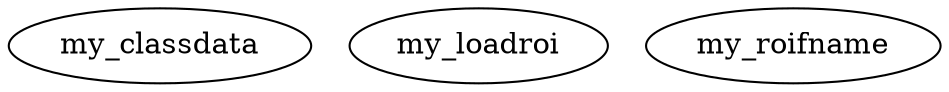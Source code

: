 /* Created by mdot for Matlab */
digraph m2html {

  my_classdata [URL="my_classdata.html"];
  my_loadroi [URL="my_loadroi.html"];
  my_roifname [URL="my_roifname.html"];
}